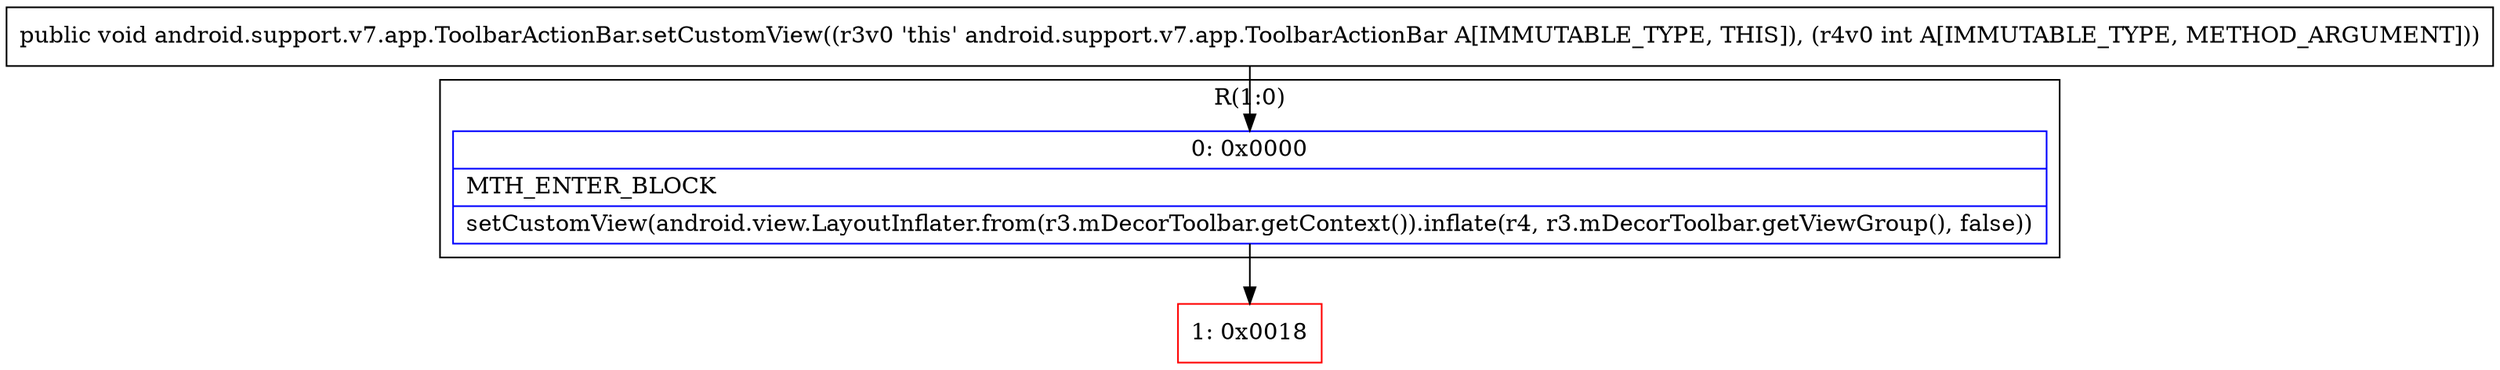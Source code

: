 digraph "CFG forandroid.support.v7.app.ToolbarActionBar.setCustomView(I)V" {
subgraph cluster_Region_1259342980 {
label = "R(1:0)";
node [shape=record,color=blue];
Node_0 [shape=record,label="{0\:\ 0x0000|MTH_ENTER_BLOCK\l|setCustomView(android.view.LayoutInflater.from(r3.mDecorToolbar.getContext()).inflate(r4, r3.mDecorToolbar.getViewGroup(), false))\l}"];
}
Node_1 [shape=record,color=red,label="{1\:\ 0x0018}"];
MethodNode[shape=record,label="{public void android.support.v7.app.ToolbarActionBar.setCustomView((r3v0 'this' android.support.v7.app.ToolbarActionBar A[IMMUTABLE_TYPE, THIS]), (r4v0 int A[IMMUTABLE_TYPE, METHOD_ARGUMENT])) }"];
MethodNode -> Node_0;
Node_0 -> Node_1;
}

